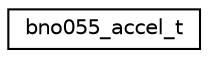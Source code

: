 digraph "Graphical Class Hierarchy"
{
  edge [fontname="Helvetica",fontsize="10",labelfontname="Helvetica",labelfontsize="10"];
  node [fontname="Helvetica",fontsize="10",shape=record];
  rankdir="LR";
  Node1 [label="bno055_accel_t",height=0.2,width=0.4,color="black", fillcolor="white", style="filled",URL="$structbno055__accel__t.html",tooltip="struct for accel data read from registers "];
}
